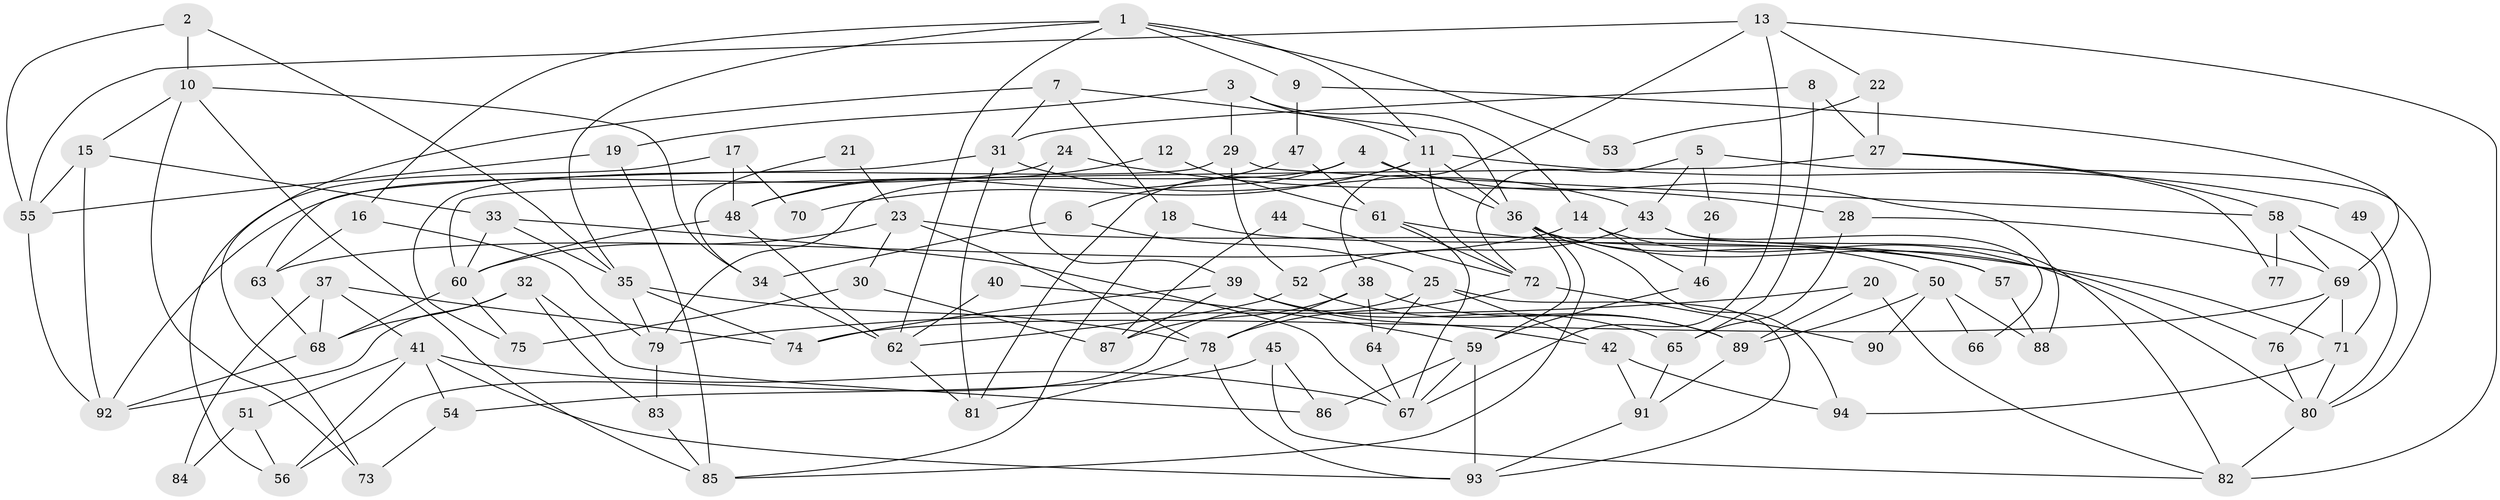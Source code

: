 // coarse degree distribution, {7: 0.0851063829787234, 2: 0.1276595744680851, 6: 0.10638297872340426, 4: 0.2127659574468085, 5: 0.1702127659574468, 3: 0.1702127659574468, 8: 0.02127659574468085, 9: 0.06382978723404255, 10: 0.02127659574468085, 11: 0.02127659574468085}
// Generated by graph-tools (version 1.1) at 2025/52/03/04/25 21:52:21]
// undirected, 94 vertices, 188 edges
graph export_dot {
graph [start="1"]
  node [color=gray90,style=filled];
  1;
  2;
  3;
  4;
  5;
  6;
  7;
  8;
  9;
  10;
  11;
  12;
  13;
  14;
  15;
  16;
  17;
  18;
  19;
  20;
  21;
  22;
  23;
  24;
  25;
  26;
  27;
  28;
  29;
  30;
  31;
  32;
  33;
  34;
  35;
  36;
  37;
  38;
  39;
  40;
  41;
  42;
  43;
  44;
  45;
  46;
  47;
  48;
  49;
  50;
  51;
  52;
  53;
  54;
  55;
  56;
  57;
  58;
  59;
  60;
  61;
  62;
  63;
  64;
  65;
  66;
  67;
  68;
  69;
  70;
  71;
  72;
  73;
  74;
  75;
  76;
  77;
  78;
  79;
  80;
  81;
  82;
  83;
  84;
  85;
  86;
  87;
  88;
  89;
  90;
  91;
  92;
  93;
  94;
  1 -- 35;
  1 -- 11;
  1 -- 9;
  1 -- 16;
  1 -- 53;
  1 -- 62;
  2 -- 10;
  2 -- 35;
  2 -- 55;
  3 -- 29;
  3 -- 14;
  3 -- 11;
  3 -- 19;
  4 -- 36;
  4 -- 79;
  4 -- 6;
  4 -- 88;
  5 -- 80;
  5 -- 43;
  5 -- 26;
  5 -- 72;
  6 -- 25;
  6 -- 34;
  7 -- 31;
  7 -- 36;
  7 -- 18;
  7 -- 73;
  8 -- 31;
  8 -- 27;
  8 -- 65;
  9 -- 69;
  9 -- 47;
  10 -- 73;
  10 -- 34;
  10 -- 15;
  10 -- 85;
  11 -- 81;
  11 -- 36;
  11 -- 49;
  11 -- 70;
  11 -- 72;
  12 -- 61;
  12 -- 48;
  13 -- 82;
  13 -- 38;
  13 -- 22;
  13 -- 55;
  13 -- 67;
  14 -- 80;
  14 -- 63;
  14 -- 46;
  15 -- 55;
  15 -- 33;
  15 -- 92;
  16 -- 63;
  16 -- 79;
  17 -- 48;
  17 -- 56;
  17 -- 70;
  18 -- 85;
  18 -- 57;
  19 -- 55;
  19 -- 85;
  20 -- 89;
  20 -- 79;
  20 -- 82;
  21 -- 23;
  21 -- 34;
  22 -- 27;
  22 -- 53;
  23 -- 78;
  23 -- 60;
  23 -- 30;
  23 -- 57;
  24 -- 39;
  24 -- 92;
  24 -- 28;
  25 -- 42;
  25 -- 93;
  25 -- 56;
  25 -- 64;
  26 -- 46;
  27 -- 60;
  27 -- 58;
  27 -- 77;
  28 -- 69;
  28 -- 65;
  29 -- 58;
  29 -- 75;
  29 -- 52;
  30 -- 87;
  30 -- 75;
  31 -- 81;
  31 -- 43;
  31 -- 63;
  32 -- 92;
  32 -- 83;
  32 -- 68;
  32 -- 86;
  33 -- 60;
  33 -- 35;
  33 -- 67;
  34 -- 62;
  35 -- 78;
  35 -- 74;
  35 -- 79;
  36 -- 85;
  36 -- 50;
  36 -- 59;
  36 -- 76;
  36 -- 94;
  37 -- 41;
  37 -- 68;
  37 -- 74;
  37 -- 84;
  38 -- 89;
  38 -- 64;
  38 -- 78;
  38 -- 87;
  39 -- 65;
  39 -- 74;
  39 -- 42;
  39 -- 87;
  40 -- 59;
  40 -- 62;
  41 -- 67;
  41 -- 93;
  41 -- 51;
  41 -- 54;
  41 -- 56;
  42 -- 91;
  42 -- 94;
  43 -- 52;
  43 -- 82;
  43 -- 66;
  44 -- 87;
  44 -- 72;
  45 -- 86;
  45 -- 82;
  45 -- 54;
  46 -- 59;
  47 -- 61;
  47 -- 48;
  48 -- 62;
  48 -- 60;
  49 -- 80;
  50 -- 88;
  50 -- 66;
  50 -- 89;
  50 -- 90;
  51 -- 56;
  51 -- 84;
  52 -- 89;
  52 -- 62;
  54 -- 73;
  55 -- 92;
  57 -- 88;
  58 -- 69;
  58 -- 71;
  58 -- 77;
  59 -- 67;
  59 -- 86;
  59 -- 93;
  60 -- 68;
  60 -- 75;
  61 -- 72;
  61 -- 67;
  61 -- 71;
  62 -- 81;
  63 -- 68;
  64 -- 67;
  65 -- 91;
  68 -- 92;
  69 -- 74;
  69 -- 71;
  69 -- 76;
  71 -- 94;
  71 -- 80;
  72 -- 78;
  72 -- 90;
  76 -- 80;
  78 -- 81;
  78 -- 93;
  79 -- 83;
  80 -- 82;
  83 -- 85;
  89 -- 91;
  91 -- 93;
}
